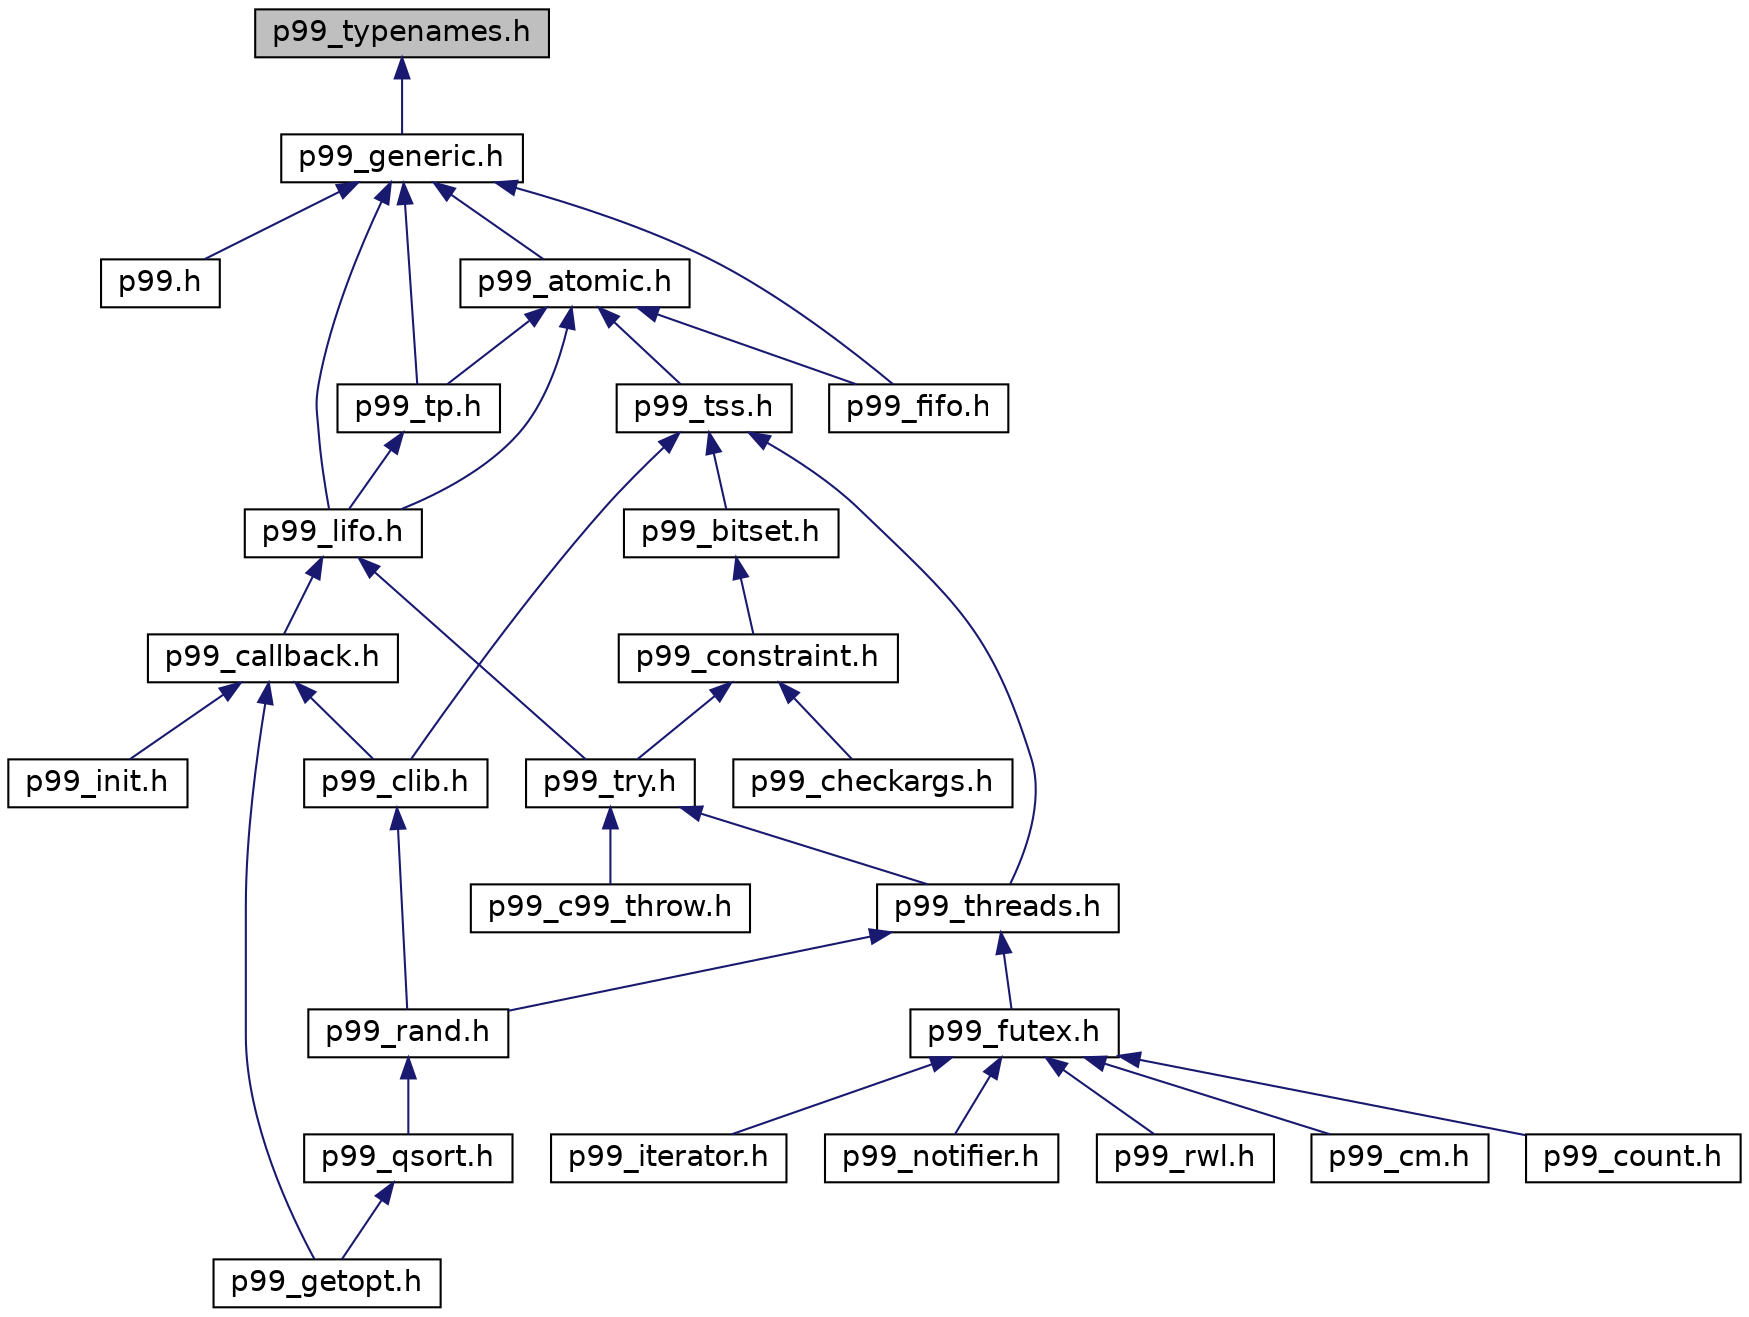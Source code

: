 digraph "p99_typenames.h"
{
 // LATEX_PDF_SIZE
  edge [fontname="Helvetica",fontsize="14",labelfontname="Helvetica",labelfontsize="14"];
  node [fontname="Helvetica",fontsize="14",shape=record];
  Node1 [label="p99_typenames.h",height=0.2,width=0.4,color="black", fillcolor="grey75", style="filled", fontcolor="black",tooltip="Declare types derived from the standard types."];
  Node1 -> Node2 [dir="back",color="midnightblue",fontsize="14",style="solid",fontname="Helvetica"];
  Node2 [label="p99_generic.h",height=0.2,width=0.4,color="black", fillcolor="white", style="filled",URL="$p99__generic_8h.html",tooltip=" "];
  Node2 -> Node3 [dir="back",color="midnightblue",fontsize="14",style="solid",fontname="Helvetica"];
  Node3 [label="p99.h",height=0.2,width=0.4,color="black", fillcolor="white", style="filled",URL="$p99_8h.html",tooltip="Use this to include all of P99."];
  Node2 -> Node4 [dir="back",color="midnightblue",fontsize="14",style="solid",fontname="Helvetica"];
  Node4 [label="p99_atomic.h",height=0.2,width=0.4,color="black", fillcolor="white", style="filled",URL="$p99__atomic_8h.html",tooltip=" "];
  Node4 -> Node5 [dir="back",color="midnightblue",fontsize="14",style="solid",fontname="Helvetica"];
  Node5 [label="p99_tss.h",height=0.2,width=0.4,color="black", fillcolor="white", style="filled",URL="$p99__tss_8h.html",tooltip=" "];
  Node5 -> Node6 [dir="back",color="midnightblue",fontsize="14",style="solid",fontname="Helvetica"];
  Node6 [label="p99_bitset.h",height=0.2,width=0.4,color="black", fillcolor="white", style="filled",URL="$p99__bitset_8h.html",tooltip=" "];
  Node6 -> Node7 [dir="back",color="midnightblue",fontsize="14",style="solid",fontname="Helvetica"];
  Node7 [label="p99_constraint.h",height=0.2,width=0.4,color="black", fillcolor="white", style="filled",URL="$p99__constraint_8h.html",tooltip=" "];
  Node7 -> Node8 [dir="back",color="midnightblue",fontsize="14",style="solid",fontname="Helvetica"];
  Node8 [label="p99_try.h",height=0.2,width=0.4,color="black", fillcolor="white", style="filled",URL="$p99__try_8h.html",tooltip=" "];
  Node8 -> Node9 [dir="back",color="midnightblue",fontsize="14",style="solid",fontname="Helvetica"];
  Node9 [label="p99_c99_throw.h",height=0.2,width=0.4,color="black", fillcolor="white", style="filled",URL="$p99__c99__throw_8h.html",tooltip=" "];
  Node8 -> Node10 [dir="back",color="midnightblue",fontsize="14",style="solid",fontname="Helvetica"];
  Node10 [label="p99_threads.h",height=0.2,width=0.4,color="black", fillcolor="white", style="filled",URL="$p99__threads_8h.html",tooltip=" "];
  Node10 -> Node11 [dir="back",color="midnightblue",fontsize="14",style="solid",fontname="Helvetica"];
  Node11 [label="p99_futex.h",height=0.2,width=0.4,color="black", fillcolor="white", style="filled",URL="$p99__futex_8h.html",tooltip=" "];
  Node11 -> Node12 [dir="back",color="midnightblue",fontsize="14",style="solid",fontname="Helvetica"];
  Node12 [label="p99_cm.h",height=0.2,width=0.4,color="black", fillcolor="white", style="filled",URL="$p99__cm_8h.html",tooltip=" "];
  Node11 -> Node13 [dir="back",color="midnightblue",fontsize="14",style="solid",fontname="Helvetica"];
  Node13 [label="p99_count.h",height=0.2,width=0.4,color="black", fillcolor="white", style="filled",URL="$p99__count_8h.html",tooltip=" "];
  Node11 -> Node14 [dir="back",color="midnightblue",fontsize="14",style="solid",fontname="Helvetica"];
  Node14 [label="p99_iterator.h",height=0.2,width=0.4,color="black", fillcolor="white", style="filled",URL="$p99__iterator_8h.html",tooltip=" "];
  Node11 -> Node15 [dir="back",color="midnightblue",fontsize="14",style="solid",fontname="Helvetica"];
  Node15 [label="p99_notifier.h",height=0.2,width=0.4,color="black", fillcolor="white", style="filled",URL="$p99__notifier_8h.html",tooltip=" "];
  Node11 -> Node16 [dir="back",color="midnightblue",fontsize="14",style="solid",fontname="Helvetica"];
  Node16 [label="p99_rwl.h",height=0.2,width=0.4,color="black", fillcolor="white", style="filled",URL="$p99__rwl_8h.html",tooltip=" "];
  Node10 -> Node17 [dir="back",color="midnightblue",fontsize="14",style="solid",fontname="Helvetica"];
  Node17 [label="p99_rand.h",height=0.2,width=0.4,color="black", fillcolor="white", style="filled",URL="$p99__rand_8h.html",tooltip="An implementation of George Marsaglia's xorshift PRG with a period of about 2^160."];
  Node17 -> Node18 [dir="back",color="midnightblue",fontsize="14",style="solid",fontname="Helvetica"];
  Node18 [label="p99_qsort.h",height=0.2,width=0.4,color="black", fillcolor="white", style="filled",URL="$p99__qsort_8h.html",tooltip="An implementation of a sorting routine."];
  Node18 -> Node19 [dir="back",color="midnightblue",fontsize="14",style="solid",fontname="Helvetica"];
  Node19 [label="p99_getopt.h",height=0.2,width=0.4,color="black", fillcolor="white", style="filled",URL="$p99__getopt_8h.html",tooltip="Providing macros that handle variadic macro argument lists."];
  Node7 -> Node20 [dir="back",color="midnightblue",fontsize="14",style="solid",fontname="Helvetica"];
  Node20 [label="p99_checkargs.h",height=0.2,width=0.4,color="black", fillcolor="white", style="filled",URL="$p99__checkargs_8h.html",tooltip="Macros to check arguments to functions, in particular of variably modified types."];
  Node5 -> Node21 [dir="back",color="midnightblue",fontsize="14",style="solid",fontname="Helvetica"];
  Node21 [label="p99_clib.h",height=0.2,width=0.4,color="black", fillcolor="white", style="filled",URL="$p99__clib_8h.html",tooltip=" "];
  Node21 -> Node17 [dir="back",color="midnightblue",fontsize="14",style="solid",fontname="Helvetica"];
  Node5 -> Node10 [dir="back",color="midnightblue",fontsize="14",style="solid",fontname="Helvetica"];
  Node4 -> Node22 [dir="back",color="midnightblue",fontsize="14",style="solid",fontname="Helvetica"];
  Node22 [label="p99_lifo.h",height=0.2,width=0.4,color="black", fillcolor="white", style="filled",URL="$p99__lifo_8h.html",tooltip=" "];
  Node22 -> Node8 [dir="back",color="midnightblue",fontsize="14",style="solid",fontname="Helvetica"];
  Node22 -> Node23 [dir="back",color="midnightblue",fontsize="14",style="solid",fontname="Helvetica"];
  Node23 [label="p99_callback.h",height=0.2,width=0.4,color="black", fillcolor="white", style="filled",URL="$p99__callback_8h.html",tooltip=" "];
  Node23 -> Node21 [dir="back",color="midnightblue",fontsize="14",style="solid",fontname="Helvetica"];
  Node23 -> Node19 [dir="back",color="midnightblue",fontsize="14",style="solid",fontname="Helvetica"];
  Node23 -> Node24 [dir="back",color="midnightblue",fontsize="14",style="solid",fontname="Helvetica"];
  Node24 [label="p99_init.h",height=0.2,width=0.4,color="black", fillcolor="white", style="filled",URL="$p99__init_8h.html",tooltip="Implement initialization functions that are executed early."];
  Node4 -> Node25 [dir="back",color="midnightblue",fontsize="14",style="solid",fontname="Helvetica"];
  Node25 [label="p99_tp.h",height=0.2,width=0.4,color="black", fillcolor="white", style="filled",URL="$p99__tp_8h.html",tooltip=" "];
  Node25 -> Node22 [dir="back",color="midnightblue",fontsize="14",style="solid",fontname="Helvetica"];
  Node4 -> Node26 [dir="back",color="midnightblue",fontsize="14",style="solid",fontname="Helvetica"];
  Node26 [label="p99_fifo.h",height=0.2,width=0.4,color="black", fillcolor="white", style="filled",URL="$p99__fifo_8h.html",tooltip=" "];
  Node2 -> Node22 [dir="back",color="midnightblue",fontsize="14",style="solid",fontname="Helvetica"];
  Node2 -> Node25 [dir="back",color="midnightblue",fontsize="14",style="solid",fontname="Helvetica"];
  Node2 -> Node26 [dir="back",color="midnightblue",fontsize="14",style="solid",fontname="Helvetica"];
}
